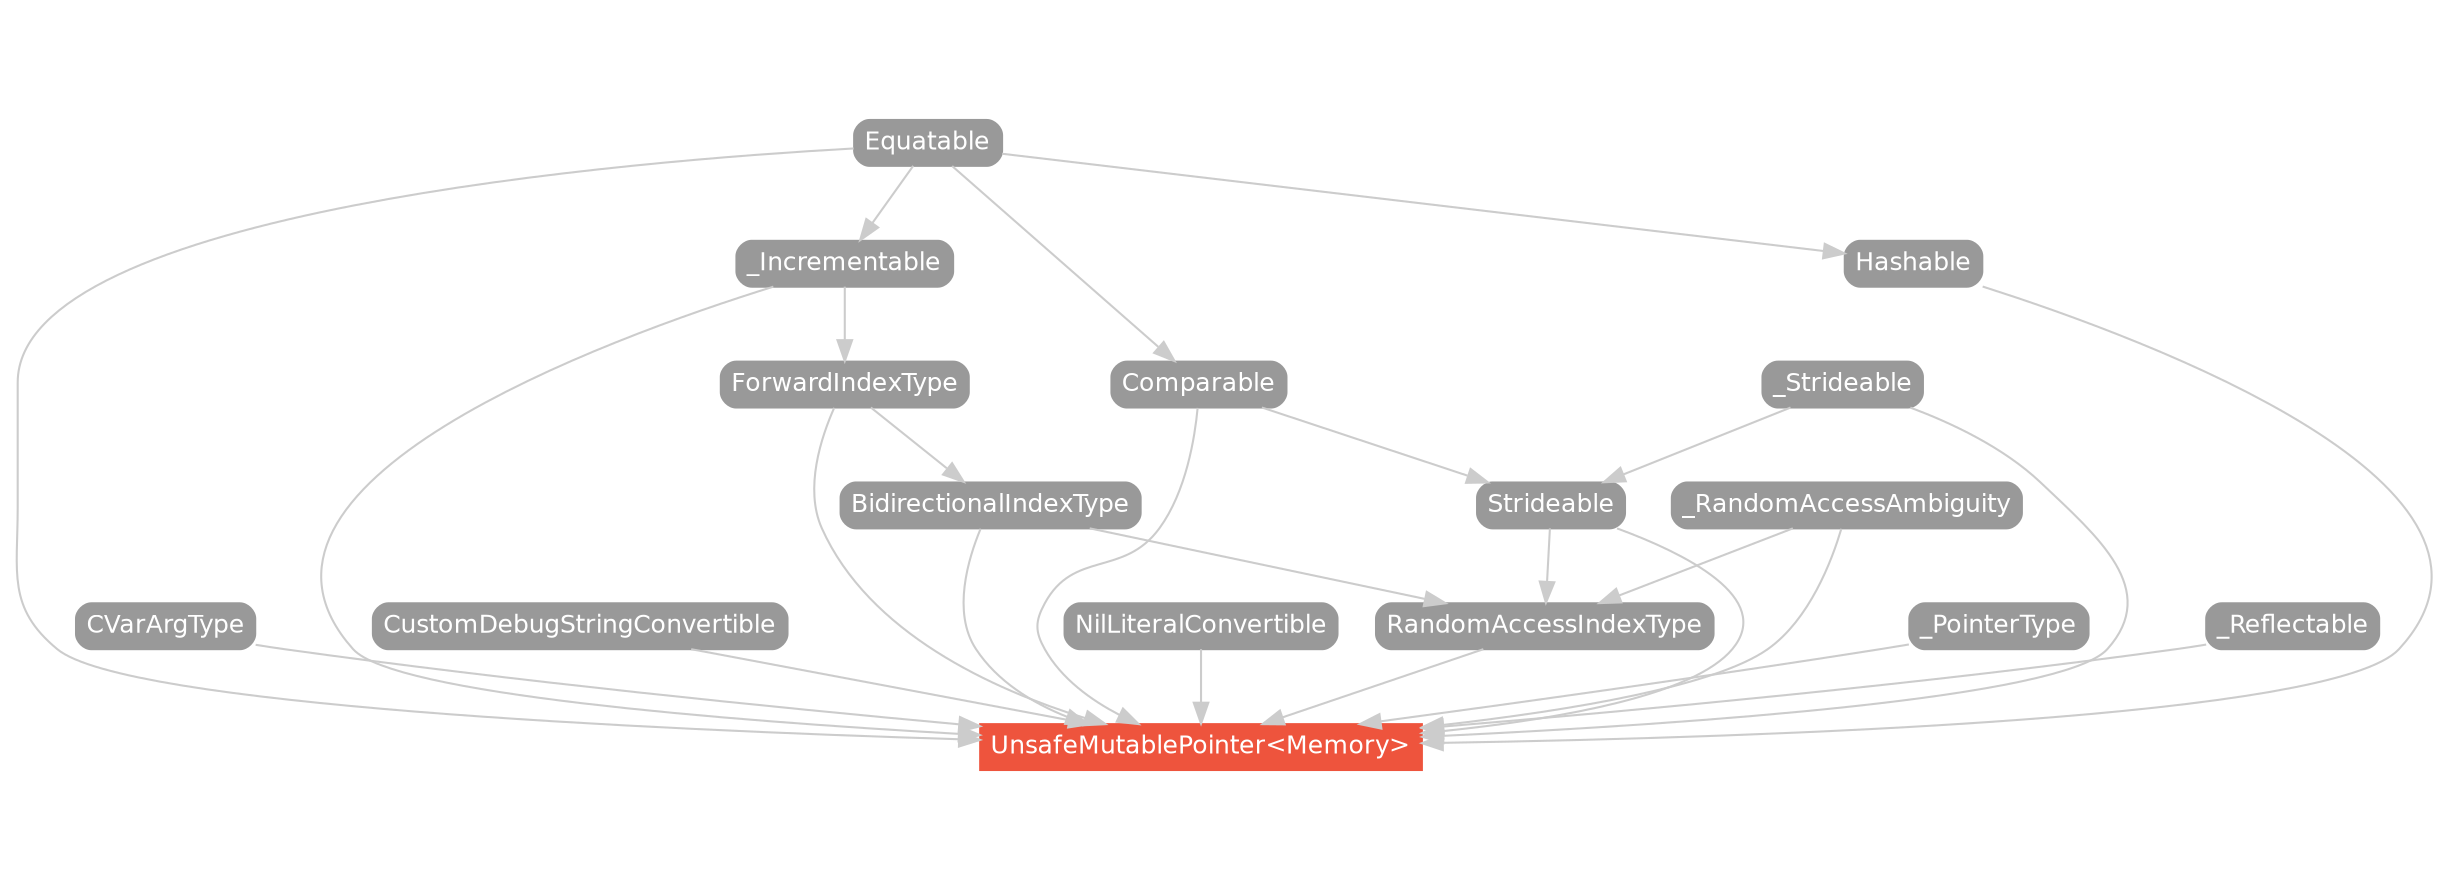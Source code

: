 strict digraph "UnsafeMutablePointer<Memory> - Type Hierarchy - SwiftDoc.org" {
    pad="0.1,0.8"
    node [shape=box, style="filled,rounded", color="#999999", fillcolor="#999999", fontcolor=white, fontname=Helvetica, fontnames="Helvetica,sansserif", fontsize=12, margin="0.07,0.05", height="0.3"]
    edge [color="#cccccc"]
    "BidirectionalIndexType" [URL="/protocol/BidirectionalIndexType/"]
    "CVarArgType" [URL="/protocol/CVarArgType/"]
    "Comparable" [URL="/protocol/Comparable/"]
    "CustomDebugStringConvertible" [URL="/protocol/CustomDebugStringConvertible/"]
    "Equatable" [URL="/protocol/Equatable/"]
    "ForwardIndexType" [URL="/protocol/ForwardIndexType/"]
    "Hashable" [URL="/protocol/Hashable/"]
    "NilLiteralConvertible" [URL="/protocol/NilLiteralConvertible/"]
    "RandomAccessIndexType" [URL="/protocol/RandomAccessIndexType/"]
    "Strideable" [URL="/protocol/Strideable/"]
    "UnsafeMutablePointer<Memory>" [URL="/type/UnsafeMutablePointer/", style="filled", fillcolor="#ee543d", color="#ee543d"]
    "_Incrementable" [URL="/protocol/_Incrementable/"]
    "_PointerType" [URL="/protocol/_PointerType/"]
    "_RandomAccessAmbiguity" [URL="/protocol/_RandomAccessAmbiguity/"]
    "_Reflectable" [URL="/protocol/_Reflectable/"]
    "_Strideable" [URL="/protocol/_Strideable/"]    "Equatable" -> "UnsafeMutablePointer<Memory>"
    "Hashable" -> "UnsafeMutablePointer<Memory>"
    "NilLiteralConvertible" -> "UnsafeMutablePointer<Memory>"
    "_PointerType" -> "UnsafeMutablePointer<Memory>"
    "BidirectionalIndexType" -> "UnsafeMutablePointer<Memory>"
    "ForwardIndexType" -> "UnsafeMutablePointer<Memory>"
    "_Incrementable" -> "UnsafeMutablePointer<Memory>"
    "RandomAccessIndexType" -> "UnsafeMutablePointer<Memory>"
    "Strideable" -> "UnsafeMutablePointer<Memory>"
    "Comparable" -> "UnsafeMutablePointer<Memory>"
    "_Strideable" -> "UnsafeMutablePointer<Memory>"
    "_RandomAccessAmbiguity" -> "UnsafeMutablePointer<Memory>"
    "CustomDebugStringConvertible" -> "UnsafeMutablePointer<Memory>"
    "_Reflectable" -> "UnsafeMutablePointer<Memory>"
    "CVarArgType" -> "UnsafeMutablePointer<Memory>"
    "Equatable" -> "Hashable"
    "ForwardIndexType" -> "BidirectionalIndexType"
    "_Incrementable" -> "ForwardIndexType"
    "Equatable" -> "_Incrementable"
    "_Incrementable" -> "ForwardIndexType"
    "Equatable" -> "_Incrementable"
    "Equatable" -> "_Incrementable"
    "BidirectionalIndexType" -> "RandomAccessIndexType"
    "Strideable" -> "RandomAccessIndexType"
    "_RandomAccessAmbiguity" -> "RandomAccessIndexType"
    "ForwardIndexType" -> "BidirectionalIndexType"
    "_Incrementable" -> "ForwardIndexType"
    "Equatable" -> "_Incrementable"
    "Comparable" -> "Strideable"
    "_Strideable" -> "Strideable"
    "Equatable" -> "Comparable"
    "Comparable" -> "Strideable"
    "_Strideable" -> "Strideable"
    "Equatable" -> "Comparable"
    "Equatable" -> "Comparable"
    subgraph Types {
        rank = max; "UnsafeMutablePointer<Memory>";
    }
}